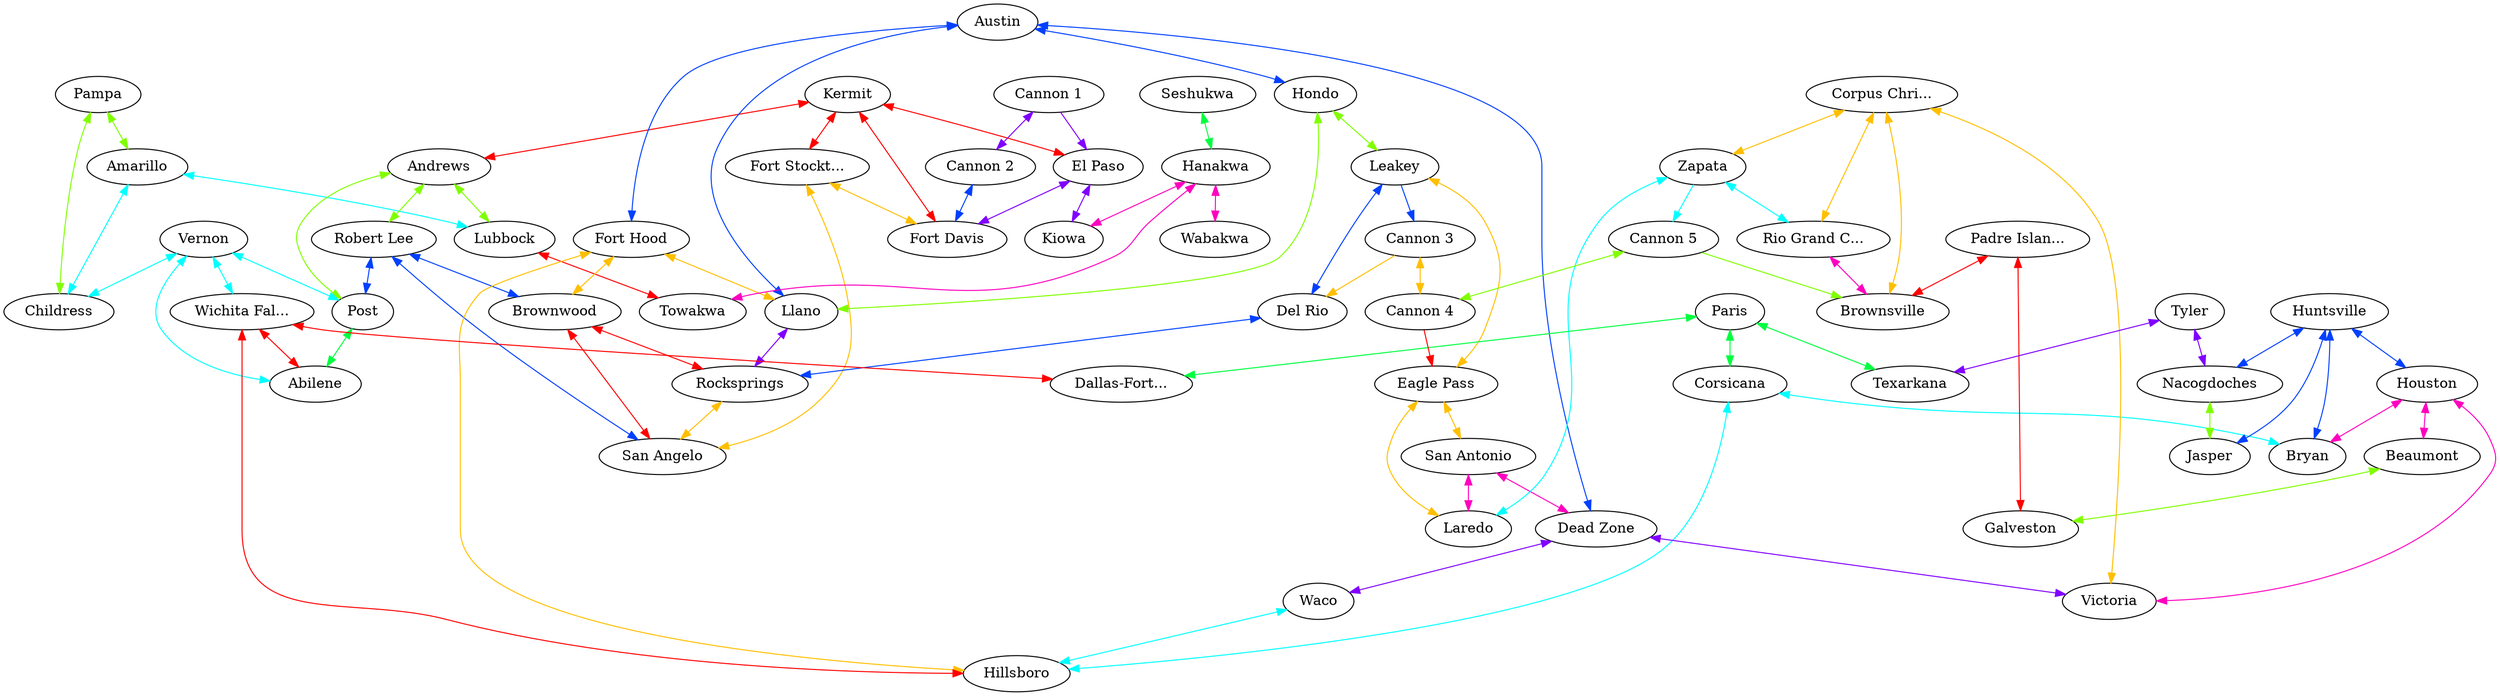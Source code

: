 graph x {
"Amarillo" [pos="2.81944444444444,-1.43055555555556",label="Amarillo"]
"Pampa" [pos="3.68055555555556,-1.30555555555556",label="Pampa"]
"Childress" [pos="3.95833333333333,-2.41666666666667",label="Childress"]
"Lubbock" [pos="2.81944444444444,-2.52777777777778",label="Lubbock"]
"Andrews" [pos="2.77777777777778,-3.44444444444444",label="Andrews"]
"Post" [pos="3.65277777777778,-3.125",label="Post"]
"Abilene" [pos="4.44444444444444,-3.45833333333333",label="Abilene"]
"Vernon" [pos="4.54166666666667,-2.79166666666667",label="Vernon"]
"El Paso" [pos="1.27777777777778,-4.27777777777778",label="El Paso"]
"Kermit" [pos="2.29166666666667,-4.33333333333333",label="Kermit"]
"Fort Stockton" [pos="2.68055555555556,-4.88888888888889",label="Fort Stockt..."]
"Fort Davis" [pos="1.93055555555556,-5.38888888888889",label="Fort Davis"]
"Robert Lee" [pos="3.80555555555556,-4",label="Robert Lee"]
"San Angelo" [pos="3.36111111111111,-4.52777777777778",label="San Angelo"]
"Brownwood" [pos="4.33333333333333,-4.30555555555556",label="Brownwood"]
"Rocksprings" [pos="4.16666666666667,-5.26388888888889",label="Rocksprings"]
"Del Rio" [pos="3.65277777777778,-5.625",label="Del Rio"]
"Leakey" [pos="4.15277777777778,-5.97222222222222",label="Leakey"]
"Hondo" [pos="4.59722222222222,-5.81944444444444",label="Hondo"]
"Austin" [pos="5.34722222222222,-5.36111111111111",label="Austin"]
"Llano" [pos="4.86111111111111,-5.20833333333333",label="Llano"]
"Fort Hood" [pos="5.16666666666667,-4.19444444444444",label="Fort Hood"]
"San Antonio" [pos="5.27777777777778,-6.45833333333333",label="San Antonio"]
"Eagle Pass" [pos="4.41666666666667,-6.76388888888889",label="Eagle Pass"]
"Laredo" [pos="4.88888888888889,-7.05555555555556",label="Laredo"]
"Zapata" [pos="4.75,-7.73611111111111",label="Zapata"]
"Rio Grand City" [pos="5.13888888888889,-8.02777777777778",label="Rio Grand C..."]
"Dallas-Fort Worth" [pos="6.05555555555556,-2.63888888888889",label="Dallas-Fort..."]
"Wichita Falls" [pos="5.125,-2.63888888888889",label="Wichita Fal..."]
"Hillsboro" [pos="5.69444444444444,-3.80555555555556",label="Hillsboro"]
"Waco" [pos="6.05555555555556,-4.77777777777778",label="Waco"]
"Bryan" [pos="6.69444444444444,-4.84722222222222",label="Bryan"]
"Corsicana" [pos="6.45833333333333,-3.90277777777778",label="Corsicana"]
"Paris" [pos="6.61111111111111,-2.77777777777778",label="Paris"]
"Beaumont" [pos="7.76388888888889,-5.08333333333333",label="Beaumont"]
"Houston" [pos="6.97222222222222,-5.55555555555556",label="Houston"]
"Galveston" [pos="7.23611111111111,-6.375",label="Galveston"]
"Victoria" [pos="6.19444444444444,-6.38888888888889",label="Victoria"]
"Padre Island" [pos="6.40277777777778,-7.125",label="Padre Islan..."]
"Corpus Christi" [pos="5.63888888888889,-7.5",label="Corpus Chri..."]
"Brownsville" [pos="5.65277777777778,-8.05555555555556",label="Brownsville"]
"Texarkana" [pos="7.15277777777778,-2.625",label="Texarkana"]
"Tyler" [pos="7.11111111111111,-3.625",label="Tyler"]
"Nacogdoches" [pos="7.45833333333333,-4.15277777777778",label="Nacogdoches"]
"Huntsville" [pos="7.33333333333333,-4.51388888888889",label="Huntsville"]
"Jasper" [pos="7.86111111111111,-4.34722222222222",label="Jasper"]
"Seshukwa" [pos="0.819444444444444,-1.18055555555556",label="Seshukwa"]
"Wabakwa" [pos="1.86111111111111,-1.26388888888889",label="Wabakwa"]
"Hanakwa" [pos="0.416666666666667,-2.18055555555556",label="Hanakwa"]
"Towakwa" [pos="2.13888888888889,-2.26388888888889",label="Towakwa"]
"Kiowa" [pos="0.333333333333333,-3",label="Kiowa"]
"Cannon 1" [pos="0.819444444444444,-5.38888888888889",label="Cannon 1"]
"Cannon 2" [pos="1.47222222222222,-6.34722222222222",label="Cannon 2"]
"Cannon 3" [pos="3.19444444444444,-6.59722222222222",label="Cannon 3"]
"Cannon 4" [pos="3.93055555555556,-7.43055555555556",label="Cannon 4"]
"Cannon 5" [pos="4.30555555555556,-8.31944444444444",label="Cannon 5"]
"Dead Zone" [pos="6.04166666666667,-5.93055555555556",label="Dead Zone"]
"Eagle Pass" -- "San Antonio" [dir="both",color="0.125,1,1"]
"Eagle Pass" -- "Leakey" [dir="both",color="0.125,1,1"]
"Eagle Pass" -- "Laredo" [dir="both",color="0.125,1,1"]
"Pampa" -- "Amarillo" [dir="both",color="0.25,1,1"]
"Pampa" -- "Childress" [dir="both",color="0.25,1,1"]
"Seshukwa" -- "Hanakwa" [dir="both",color="0.375,1,1"]
"Amarillo" -- "Childress" [dir="both",color="0.5,1,1"]
"Amarillo" -- "Lubbock" [dir="both",color="0.5,1,1"]
"Huntsville" -- "Nacogdoches" [dir="both",color="0.625,1,1"]
"Huntsville" -- "Houston" [dir="both",color="0.625,1,1"]
"Huntsville" -- "Bryan" [dir="both",color="0.625,1,1"]
"Huntsville" -- "Jasper" [dir="both",color="0.625,1,1"]
"Tyler" -- "Texarkana" [dir="both",color="0.75,1,1"]
"Tyler" -- "Nacogdoches" [dir="both",color="0.75,1,1"]
"San Antonio" -- "Dead Zone" [dir="both",color="0.875,1,1"]
"San Antonio" -- "Laredo" [dir="both",color="0.875,1,1"]
"Kermit" -- "El Paso" [dir="both",color="1,1,1"]
"Kermit" -- "Fort Stockton" [dir="both",color="1,1,1"]
"Kermit" -- "Andrews" [dir="both",color="1,1,1"]
"Kermit" -- "Fort Davis" [dir="both",color="1,1,1"]
"Corpus Christi" -- "Rio Grand City" [dir="both",color="0.125,1,1"]
"Corpus Christi" -- "Zapata" [dir="both",color="0.125,1,1"]
"Corpus Christi" -- "Brownsville" [dir="both",color="0.125,1,1"]
"Corpus Christi" -- "Victoria" [dir="both",color="0.125,1,1"]
"Andrews" -- "Post" [dir="both",color="0.25,1,1"]
"Andrews" -- "Robert Lee" [dir="both",color="0.25,1,1"]
"Andrews" -- "Lubbock" [dir="both",color="0.25,1,1"]
"Paris" -- "Texarkana" [dir="both",color="0.375,1,1"]
"Paris" -- "Dallas-Fort Worth" [dir="both",color="0.375,1,1"]
"Paris" -- "Corsicana" [dir="both",color="0.375,1,1"]
"Vernon" -- "Wichita Falls" [dir="both",color="0.5,1,1"]
"Vernon" -- "Post" [dir="both",color="0.5,1,1"]
"Vernon" -- "Abilene" [dir="both",color="0.5,1,1"]
"Vernon" -- "Childress" [dir="both",color="0.5,1,1"]
"Robert Lee" -- "Post" [dir="both",color="0.625,1,1"]
"Robert Lee" -- "San Angelo" [dir="both",color="0.625,1,1"]
"Robert Lee" -- "Brownwood" [dir="both",color="0.625,1,1"]
"Cannon 1" -- "Cannon 2" [dir="both",color="0.75,1,1"]
"Cannon 1" -- "El Paso" [dir="forward",color="0.75,1,1"]
"Hanakwa" -- "Wabakwa" [dir="both",color="0.875,1,1"]
"Hanakwa" -- "Kiowa" [dir="both",color="0.875,1,1"]
"Hanakwa" -- "Towakwa" [dir="both",color="0.875,1,1"]
"Lubbock" -- "Towakwa" [dir="both",color="1,1,1"]
"Fort Stockton" -- "San Angelo" [dir="both",color="0.125,1,1"]
"Fort Stockton" -- "Fort Davis" [dir="both",color="0.125,1,1"]
"Post" -- "Abilene" [dir="both",color="0.375,1,1"]
"Zapata" -- "Rio Grand City" [dir="both",color="0.5,1,1"]
"Zapata" -- "Cannon 5" [dir="forward",color="0.5,1,1"]
"Zapata" -- "Laredo" [dir="both",color="0.5,1,1"]
"Austin" -- "Fort Hood" [dir="both",color="0.625,1,1"]
"Austin" -- "Dead Zone" [dir="both",color="0.625,1,1"]
"Austin" -- "Hondo" [dir="both",color="0.625,1,1"]
"Austin" -- "Llano" [dir="both",color="0.625,1,1"]
"Dead Zone" -- "Waco" [dir="both",color="0.75,1,1"]
"Dead Zone" -- "Victoria" [dir="both",color="0.75,1,1"]
"Houston" -- "Beaumont" [dir="both",color="0.875,1,1"]
"Houston" -- "Bryan" [dir="both",color="0.875,1,1"]
"Houston" -- "Victoria" [dir="both",color="0.875,1,1"]
"Padre Island" -- "Galveston" [dir="both",color="1,1,1"]
"Padre Island" -- "Brownsville" [dir="both",color="1,1,1"]
"Hondo" -- "Llano" [dir="both",color="0.25,1,1"]
"Hondo" -- "Leakey" [dir="both",color="0.25,1,1"]
"Corsicana" -- "Bryan" [dir="both",color="0.5,1,1"]
"Corsicana" -- "Hillsboro" [dir="both",color="0.5,1,1"]
"Cannon 2" -- "Fort Davis" [dir="both",color="0.625,1,1"]
"El Paso" -- "Kiowa" [dir="both",color="0.75,1,1"]
"El Paso" -- "Fort Davis" [dir="both",color="0.75,1,1"]
"Rio Grand City" -- "Brownsville" [dir="both",color="0.875,1,1"]
"Wichita Falls" -- "Dallas-Fort Worth" [dir="both",color="1,1,1"]
"Wichita Falls" -- "Abilene" [dir="both",color="1,1,1"]
"Wichita Falls" -- "Hillsboro" [dir="both",color="1,1,1"]
"Fort Hood" -- "Llano" [dir="both",color="0.125,1,1"]
"Fort Hood" -- "Hillsboro" [dir="both",color="0.125,1,1"]
"Fort Hood" -- "Brownwood" [dir="both",color="0.125,1,1"]
"Cannon 5" -- "Brownsville" [dir="forward",color="0.25,1,1"]
"Cannon 5" -- "Cannon 4" [dir="both",color="0.25,1,1"]
"Waco" -- "Hillsboro" [dir="both",color="0.5,1,1"]
"Leakey" -- "Cannon 3" [dir="forward",color="0.625,1,1"]
"Leakey" -- "Del Rio" [dir="both",color="0.625,1,1"]
"Brownwood" -- "Rocksprings" [dir="both",color="1,1,1"]
"Brownwood" -- "San Angelo" [dir="both",color="1,1,1"]
"Cannon 3" -- "Del Rio" [dir="forward",color="0.125,1,1"]
"Cannon 3" -- "Cannon 4" [dir="both",color="0.125,1,1"]
"Nacogdoches" -- "Jasper" [dir="both",color="0.25,1,1"]
"Del Rio" -- "Rocksprings" [dir="both",color="0.625,1,1"]
"Llano" -- "Rocksprings" [dir="both",color="0.75,1,1"]
"Cannon 4" -- "Eagle Pass" [dir="forward",color="1,1,1"]
"Rocksprings" -- "San Angelo" [dir="both",color="0.125,1,1"]
"Beaumont" -- "Galveston" [dir="both",color="0.25,1,1"]
}
